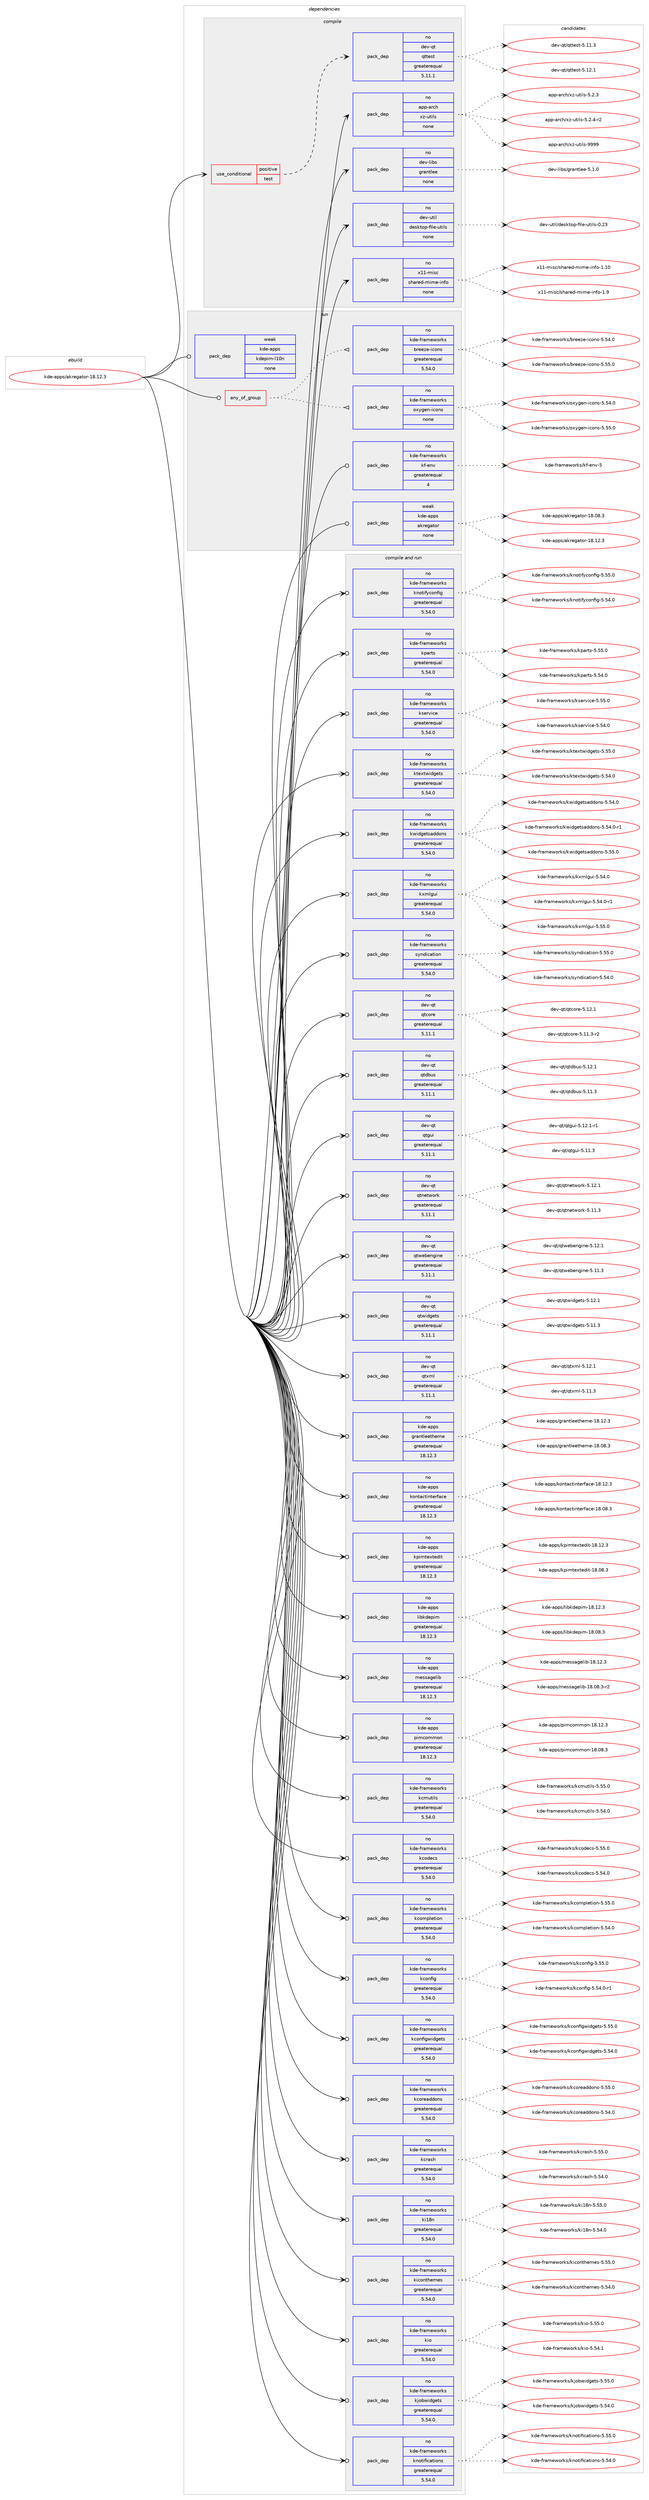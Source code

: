 digraph prolog {

# *************
# Graph options
# *************

newrank=true;
concentrate=true;
compound=true;
graph [rankdir=LR,fontname=Helvetica,fontsize=10,ranksep=1.5];#, ranksep=2.5, nodesep=0.2];
edge  [arrowhead=vee];
node  [fontname=Helvetica,fontsize=10];

# **********
# The ebuild
# **********

subgraph cluster_leftcol {
color=gray;
rank=same;
label=<<i>ebuild</i>>;
id [label="kde-apps/akregator-18.12.3", color=red, width=4, href="../kde-apps/akregator-18.12.3.svg"];
}

# ****************
# The dependencies
# ****************

subgraph cluster_midcol {
color=gray;
label=<<i>dependencies</i>>;
subgraph cluster_compile {
fillcolor="#eeeeee";
style=filled;
label=<<i>compile</i>>;
subgraph cond428515 {
dependency1570869 [label=<<TABLE BORDER="0" CELLBORDER="1" CELLSPACING="0" CELLPADDING="4"><TR><TD ROWSPAN="3" CELLPADDING="10">use_conditional</TD></TR><TR><TD>positive</TD></TR><TR><TD>test</TD></TR></TABLE>>, shape=none, color=red];
subgraph pack1118038 {
dependency1570870 [label=<<TABLE BORDER="0" CELLBORDER="1" CELLSPACING="0" CELLPADDING="4" WIDTH="220"><TR><TD ROWSPAN="6" CELLPADDING="30">pack_dep</TD></TR><TR><TD WIDTH="110">no</TD></TR><TR><TD>dev-qt</TD></TR><TR><TD>qttest</TD></TR><TR><TD>greaterequal</TD></TR><TR><TD>5.11.1</TD></TR></TABLE>>, shape=none, color=blue];
}
dependency1570869:e -> dependency1570870:w [weight=20,style="dashed",arrowhead="vee"];
}
id:e -> dependency1570869:w [weight=20,style="solid",arrowhead="vee"];
subgraph pack1118039 {
dependency1570871 [label=<<TABLE BORDER="0" CELLBORDER="1" CELLSPACING="0" CELLPADDING="4" WIDTH="220"><TR><TD ROWSPAN="6" CELLPADDING="30">pack_dep</TD></TR><TR><TD WIDTH="110">no</TD></TR><TR><TD>app-arch</TD></TR><TR><TD>xz-utils</TD></TR><TR><TD>none</TD></TR><TR><TD></TD></TR></TABLE>>, shape=none, color=blue];
}
id:e -> dependency1570871:w [weight=20,style="solid",arrowhead="vee"];
subgraph pack1118040 {
dependency1570872 [label=<<TABLE BORDER="0" CELLBORDER="1" CELLSPACING="0" CELLPADDING="4" WIDTH="220"><TR><TD ROWSPAN="6" CELLPADDING="30">pack_dep</TD></TR><TR><TD WIDTH="110">no</TD></TR><TR><TD>dev-libs</TD></TR><TR><TD>grantlee</TD></TR><TR><TD>none</TD></TR><TR><TD></TD></TR></TABLE>>, shape=none, color=blue];
}
id:e -> dependency1570872:w [weight=20,style="solid",arrowhead="vee"];
subgraph pack1118041 {
dependency1570873 [label=<<TABLE BORDER="0" CELLBORDER="1" CELLSPACING="0" CELLPADDING="4" WIDTH="220"><TR><TD ROWSPAN="6" CELLPADDING="30">pack_dep</TD></TR><TR><TD WIDTH="110">no</TD></TR><TR><TD>dev-util</TD></TR><TR><TD>desktop-file-utils</TD></TR><TR><TD>none</TD></TR><TR><TD></TD></TR></TABLE>>, shape=none, color=blue];
}
id:e -> dependency1570873:w [weight=20,style="solid",arrowhead="vee"];
subgraph pack1118042 {
dependency1570874 [label=<<TABLE BORDER="0" CELLBORDER="1" CELLSPACING="0" CELLPADDING="4" WIDTH="220"><TR><TD ROWSPAN="6" CELLPADDING="30">pack_dep</TD></TR><TR><TD WIDTH="110">no</TD></TR><TR><TD>x11-misc</TD></TR><TR><TD>shared-mime-info</TD></TR><TR><TD>none</TD></TR><TR><TD></TD></TR></TABLE>>, shape=none, color=blue];
}
id:e -> dependency1570874:w [weight=20,style="solid",arrowhead="vee"];
}
subgraph cluster_compileandrun {
fillcolor="#eeeeee";
style=filled;
label=<<i>compile and run</i>>;
subgraph pack1118043 {
dependency1570875 [label=<<TABLE BORDER="0" CELLBORDER="1" CELLSPACING="0" CELLPADDING="4" WIDTH="220"><TR><TD ROWSPAN="6" CELLPADDING="30">pack_dep</TD></TR><TR><TD WIDTH="110">no</TD></TR><TR><TD>dev-qt</TD></TR><TR><TD>qtcore</TD></TR><TR><TD>greaterequal</TD></TR><TR><TD>5.11.1</TD></TR></TABLE>>, shape=none, color=blue];
}
id:e -> dependency1570875:w [weight=20,style="solid",arrowhead="odotvee"];
subgraph pack1118044 {
dependency1570876 [label=<<TABLE BORDER="0" CELLBORDER="1" CELLSPACING="0" CELLPADDING="4" WIDTH="220"><TR><TD ROWSPAN="6" CELLPADDING="30">pack_dep</TD></TR><TR><TD WIDTH="110">no</TD></TR><TR><TD>dev-qt</TD></TR><TR><TD>qtdbus</TD></TR><TR><TD>greaterequal</TD></TR><TR><TD>5.11.1</TD></TR></TABLE>>, shape=none, color=blue];
}
id:e -> dependency1570876:w [weight=20,style="solid",arrowhead="odotvee"];
subgraph pack1118045 {
dependency1570877 [label=<<TABLE BORDER="0" CELLBORDER="1" CELLSPACING="0" CELLPADDING="4" WIDTH="220"><TR><TD ROWSPAN="6" CELLPADDING="30">pack_dep</TD></TR><TR><TD WIDTH="110">no</TD></TR><TR><TD>dev-qt</TD></TR><TR><TD>qtgui</TD></TR><TR><TD>greaterequal</TD></TR><TR><TD>5.11.1</TD></TR></TABLE>>, shape=none, color=blue];
}
id:e -> dependency1570877:w [weight=20,style="solid",arrowhead="odotvee"];
subgraph pack1118046 {
dependency1570878 [label=<<TABLE BORDER="0" CELLBORDER="1" CELLSPACING="0" CELLPADDING="4" WIDTH="220"><TR><TD ROWSPAN="6" CELLPADDING="30">pack_dep</TD></TR><TR><TD WIDTH="110">no</TD></TR><TR><TD>dev-qt</TD></TR><TR><TD>qtnetwork</TD></TR><TR><TD>greaterequal</TD></TR><TR><TD>5.11.1</TD></TR></TABLE>>, shape=none, color=blue];
}
id:e -> dependency1570878:w [weight=20,style="solid",arrowhead="odotvee"];
subgraph pack1118047 {
dependency1570879 [label=<<TABLE BORDER="0" CELLBORDER="1" CELLSPACING="0" CELLPADDING="4" WIDTH="220"><TR><TD ROWSPAN="6" CELLPADDING="30">pack_dep</TD></TR><TR><TD WIDTH="110">no</TD></TR><TR><TD>dev-qt</TD></TR><TR><TD>qtwebengine</TD></TR><TR><TD>greaterequal</TD></TR><TR><TD>5.11.1</TD></TR></TABLE>>, shape=none, color=blue];
}
id:e -> dependency1570879:w [weight=20,style="solid",arrowhead="odotvee"];
subgraph pack1118048 {
dependency1570880 [label=<<TABLE BORDER="0" CELLBORDER="1" CELLSPACING="0" CELLPADDING="4" WIDTH="220"><TR><TD ROWSPAN="6" CELLPADDING="30">pack_dep</TD></TR><TR><TD WIDTH="110">no</TD></TR><TR><TD>dev-qt</TD></TR><TR><TD>qtwidgets</TD></TR><TR><TD>greaterequal</TD></TR><TR><TD>5.11.1</TD></TR></TABLE>>, shape=none, color=blue];
}
id:e -> dependency1570880:w [weight=20,style="solid",arrowhead="odotvee"];
subgraph pack1118049 {
dependency1570881 [label=<<TABLE BORDER="0" CELLBORDER="1" CELLSPACING="0" CELLPADDING="4" WIDTH="220"><TR><TD ROWSPAN="6" CELLPADDING="30">pack_dep</TD></TR><TR><TD WIDTH="110">no</TD></TR><TR><TD>dev-qt</TD></TR><TR><TD>qtxml</TD></TR><TR><TD>greaterequal</TD></TR><TR><TD>5.11.1</TD></TR></TABLE>>, shape=none, color=blue];
}
id:e -> dependency1570881:w [weight=20,style="solid",arrowhead="odotvee"];
subgraph pack1118050 {
dependency1570882 [label=<<TABLE BORDER="0" CELLBORDER="1" CELLSPACING="0" CELLPADDING="4" WIDTH="220"><TR><TD ROWSPAN="6" CELLPADDING="30">pack_dep</TD></TR><TR><TD WIDTH="110">no</TD></TR><TR><TD>kde-apps</TD></TR><TR><TD>grantleetheme</TD></TR><TR><TD>greaterequal</TD></TR><TR><TD>18.12.3</TD></TR></TABLE>>, shape=none, color=blue];
}
id:e -> dependency1570882:w [weight=20,style="solid",arrowhead="odotvee"];
subgraph pack1118051 {
dependency1570883 [label=<<TABLE BORDER="0" CELLBORDER="1" CELLSPACING="0" CELLPADDING="4" WIDTH="220"><TR><TD ROWSPAN="6" CELLPADDING="30">pack_dep</TD></TR><TR><TD WIDTH="110">no</TD></TR><TR><TD>kde-apps</TD></TR><TR><TD>kontactinterface</TD></TR><TR><TD>greaterequal</TD></TR><TR><TD>18.12.3</TD></TR></TABLE>>, shape=none, color=blue];
}
id:e -> dependency1570883:w [weight=20,style="solid",arrowhead="odotvee"];
subgraph pack1118052 {
dependency1570884 [label=<<TABLE BORDER="0" CELLBORDER="1" CELLSPACING="0" CELLPADDING="4" WIDTH="220"><TR><TD ROWSPAN="6" CELLPADDING="30">pack_dep</TD></TR><TR><TD WIDTH="110">no</TD></TR><TR><TD>kde-apps</TD></TR><TR><TD>kpimtextedit</TD></TR><TR><TD>greaterequal</TD></TR><TR><TD>18.12.3</TD></TR></TABLE>>, shape=none, color=blue];
}
id:e -> dependency1570884:w [weight=20,style="solid",arrowhead="odotvee"];
subgraph pack1118053 {
dependency1570885 [label=<<TABLE BORDER="0" CELLBORDER="1" CELLSPACING="0" CELLPADDING="4" WIDTH="220"><TR><TD ROWSPAN="6" CELLPADDING="30">pack_dep</TD></TR><TR><TD WIDTH="110">no</TD></TR><TR><TD>kde-apps</TD></TR><TR><TD>libkdepim</TD></TR><TR><TD>greaterequal</TD></TR><TR><TD>18.12.3</TD></TR></TABLE>>, shape=none, color=blue];
}
id:e -> dependency1570885:w [weight=20,style="solid",arrowhead="odotvee"];
subgraph pack1118054 {
dependency1570886 [label=<<TABLE BORDER="0" CELLBORDER="1" CELLSPACING="0" CELLPADDING="4" WIDTH="220"><TR><TD ROWSPAN="6" CELLPADDING="30">pack_dep</TD></TR><TR><TD WIDTH="110">no</TD></TR><TR><TD>kde-apps</TD></TR><TR><TD>messagelib</TD></TR><TR><TD>greaterequal</TD></TR><TR><TD>18.12.3</TD></TR></TABLE>>, shape=none, color=blue];
}
id:e -> dependency1570886:w [weight=20,style="solid",arrowhead="odotvee"];
subgraph pack1118055 {
dependency1570887 [label=<<TABLE BORDER="0" CELLBORDER="1" CELLSPACING="0" CELLPADDING="4" WIDTH="220"><TR><TD ROWSPAN="6" CELLPADDING="30">pack_dep</TD></TR><TR><TD WIDTH="110">no</TD></TR><TR><TD>kde-apps</TD></TR><TR><TD>pimcommon</TD></TR><TR><TD>greaterequal</TD></TR><TR><TD>18.12.3</TD></TR></TABLE>>, shape=none, color=blue];
}
id:e -> dependency1570887:w [weight=20,style="solid",arrowhead="odotvee"];
subgraph pack1118056 {
dependency1570888 [label=<<TABLE BORDER="0" CELLBORDER="1" CELLSPACING="0" CELLPADDING="4" WIDTH="220"><TR><TD ROWSPAN="6" CELLPADDING="30">pack_dep</TD></TR><TR><TD WIDTH="110">no</TD></TR><TR><TD>kde-frameworks</TD></TR><TR><TD>kcmutils</TD></TR><TR><TD>greaterequal</TD></TR><TR><TD>5.54.0</TD></TR></TABLE>>, shape=none, color=blue];
}
id:e -> dependency1570888:w [weight=20,style="solid",arrowhead="odotvee"];
subgraph pack1118057 {
dependency1570889 [label=<<TABLE BORDER="0" CELLBORDER="1" CELLSPACING="0" CELLPADDING="4" WIDTH="220"><TR><TD ROWSPAN="6" CELLPADDING="30">pack_dep</TD></TR><TR><TD WIDTH="110">no</TD></TR><TR><TD>kde-frameworks</TD></TR><TR><TD>kcodecs</TD></TR><TR><TD>greaterequal</TD></TR><TR><TD>5.54.0</TD></TR></TABLE>>, shape=none, color=blue];
}
id:e -> dependency1570889:w [weight=20,style="solid",arrowhead="odotvee"];
subgraph pack1118058 {
dependency1570890 [label=<<TABLE BORDER="0" CELLBORDER="1" CELLSPACING="0" CELLPADDING="4" WIDTH="220"><TR><TD ROWSPAN="6" CELLPADDING="30">pack_dep</TD></TR><TR><TD WIDTH="110">no</TD></TR><TR><TD>kde-frameworks</TD></TR><TR><TD>kcompletion</TD></TR><TR><TD>greaterequal</TD></TR><TR><TD>5.54.0</TD></TR></TABLE>>, shape=none, color=blue];
}
id:e -> dependency1570890:w [weight=20,style="solid",arrowhead="odotvee"];
subgraph pack1118059 {
dependency1570891 [label=<<TABLE BORDER="0" CELLBORDER="1" CELLSPACING="0" CELLPADDING="4" WIDTH="220"><TR><TD ROWSPAN="6" CELLPADDING="30">pack_dep</TD></TR><TR><TD WIDTH="110">no</TD></TR><TR><TD>kde-frameworks</TD></TR><TR><TD>kconfig</TD></TR><TR><TD>greaterequal</TD></TR><TR><TD>5.54.0</TD></TR></TABLE>>, shape=none, color=blue];
}
id:e -> dependency1570891:w [weight=20,style="solid",arrowhead="odotvee"];
subgraph pack1118060 {
dependency1570892 [label=<<TABLE BORDER="0" CELLBORDER="1" CELLSPACING="0" CELLPADDING="4" WIDTH="220"><TR><TD ROWSPAN="6" CELLPADDING="30">pack_dep</TD></TR><TR><TD WIDTH="110">no</TD></TR><TR><TD>kde-frameworks</TD></TR><TR><TD>kconfigwidgets</TD></TR><TR><TD>greaterequal</TD></TR><TR><TD>5.54.0</TD></TR></TABLE>>, shape=none, color=blue];
}
id:e -> dependency1570892:w [weight=20,style="solid",arrowhead="odotvee"];
subgraph pack1118061 {
dependency1570893 [label=<<TABLE BORDER="0" CELLBORDER="1" CELLSPACING="0" CELLPADDING="4" WIDTH="220"><TR><TD ROWSPAN="6" CELLPADDING="30">pack_dep</TD></TR><TR><TD WIDTH="110">no</TD></TR><TR><TD>kde-frameworks</TD></TR><TR><TD>kcoreaddons</TD></TR><TR><TD>greaterequal</TD></TR><TR><TD>5.54.0</TD></TR></TABLE>>, shape=none, color=blue];
}
id:e -> dependency1570893:w [weight=20,style="solid",arrowhead="odotvee"];
subgraph pack1118062 {
dependency1570894 [label=<<TABLE BORDER="0" CELLBORDER="1" CELLSPACING="0" CELLPADDING="4" WIDTH="220"><TR><TD ROWSPAN="6" CELLPADDING="30">pack_dep</TD></TR><TR><TD WIDTH="110">no</TD></TR><TR><TD>kde-frameworks</TD></TR><TR><TD>kcrash</TD></TR><TR><TD>greaterequal</TD></TR><TR><TD>5.54.0</TD></TR></TABLE>>, shape=none, color=blue];
}
id:e -> dependency1570894:w [weight=20,style="solid",arrowhead="odotvee"];
subgraph pack1118063 {
dependency1570895 [label=<<TABLE BORDER="0" CELLBORDER="1" CELLSPACING="0" CELLPADDING="4" WIDTH="220"><TR><TD ROWSPAN="6" CELLPADDING="30">pack_dep</TD></TR><TR><TD WIDTH="110">no</TD></TR><TR><TD>kde-frameworks</TD></TR><TR><TD>ki18n</TD></TR><TR><TD>greaterequal</TD></TR><TR><TD>5.54.0</TD></TR></TABLE>>, shape=none, color=blue];
}
id:e -> dependency1570895:w [weight=20,style="solid",arrowhead="odotvee"];
subgraph pack1118064 {
dependency1570896 [label=<<TABLE BORDER="0" CELLBORDER="1" CELLSPACING="0" CELLPADDING="4" WIDTH="220"><TR><TD ROWSPAN="6" CELLPADDING="30">pack_dep</TD></TR><TR><TD WIDTH="110">no</TD></TR><TR><TD>kde-frameworks</TD></TR><TR><TD>kiconthemes</TD></TR><TR><TD>greaterequal</TD></TR><TR><TD>5.54.0</TD></TR></TABLE>>, shape=none, color=blue];
}
id:e -> dependency1570896:w [weight=20,style="solid",arrowhead="odotvee"];
subgraph pack1118065 {
dependency1570897 [label=<<TABLE BORDER="0" CELLBORDER="1" CELLSPACING="0" CELLPADDING="4" WIDTH="220"><TR><TD ROWSPAN="6" CELLPADDING="30">pack_dep</TD></TR><TR><TD WIDTH="110">no</TD></TR><TR><TD>kde-frameworks</TD></TR><TR><TD>kio</TD></TR><TR><TD>greaterequal</TD></TR><TR><TD>5.54.0</TD></TR></TABLE>>, shape=none, color=blue];
}
id:e -> dependency1570897:w [weight=20,style="solid",arrowhead="odotvee"];
subgraph pack1118066 {
dependency1570898 [label=<<TABLE BORDER="0" CELLBORDER="1" CELLSPACING="0" CELLPADDING="4" WIDTH="220"><TR><TD ROWSPAN="6" CELLPADDING="30">pack_dep</TD></TR><TR><TD WIDTH="110">no</TD></TR><TR><TD>kde-frameworks</TD></TR><TR><TD>kjobwidgets</TD></TR><TR><TD>greaterequal</TD></TR><TR><TD>5.54.0</TD></TR></TABLE>>, shape=none, color=blue];
}
id:e -> dependency1570898:w [weight=20,style="solid",arrowhead="odotvee"];
subgraph pack1118067 {
dependency1570899 [label=<<TABLE BORDER="0" CELLBORDER="1" CELLSPACING="0" CELLPADDING="4" WIDTH="220"><TR><TD ROWSPAN="6" CELLPADDING="30">pack_dep</TD></TR><TR><TD WIDTH="110">no</TD></TR><TR><TD>kde-frameworks</TD></TR><TR><TD>knotifications</TD></TR><TR><TD>greaterequal</TD></TR><TR><TD>5.54.0</TD></TR></TABLE>>, shape=none, color=blue];
}
id:e -> dependency1570899:w [weight=20,style="solid",arrowhead="odotvee"];
subgraph pack1118068 {
dependency1570900 [label=<<TABLE BORDER="0" CELLBORDER="1" CELLSPACING="0" CELLPADDING="4" WIDTH="220"><TR><TD ROWSPAN="6" CELLPADDING="30">pack_dep</TD></TR><TR><TD WIDTH="110">no</TD></TR><TR><TD>kde-frameworks</TD></TR><TR><TD>knotifyconfig</TD></TR><TR><TD>greaterequal</TD></TR><TR><TD>5.54.0</TD></TR></TABLE>>, shape=none, color=blue];
}
id:e -> dependency1570900:w [weight=20,style="solid",arrowhead="odotvee"];
subgraph pack1118069 {
dependency1570901 [label=<<TABLE BORDER="0" CELLBORDER="1" CELLSPACING="0" CELLPADDING="4" WIDTH="220"><TR><TD ROWSPAN="6" CELLPADDING="30">pack_dep</TD></TR><TR><TD WIDTH="110">no</TD></TR><TR><TD>kde-frameworks</TD></TR><TR><TD>kparts</TD></TR><TR><TD>greaterequal</TD></TR><TR><TD>5.54.0</TD></TR></TABLE>>, shape=none, color=blue];
}
id:e -> dependency1570901:w [weight=20,style="solid",arrowhead="odotvee"];
subgraph pack1118070 {
dependency1570902 [label=<<TABLE BORDER="0" CELLBORDER="1" CELLSPACING="0" CELLPADDING="4" WIDTH="220"><TR><TD ROWSPAN="6" CELLPADDING="30">pack_dep</TD></TR><TR><TD WIDTH="110">no</TD></TR><TR><TD>kde-frameworks</TD></TR><TR><TD>kservice</TD></TR><TR><TD>greaterequal</TD></TR><TR><TD>5.54.0</TD></TR></TABLE>>, shape=none, color=blue];
}
id:e -> dependency1570902:w [weight=20,style="solid",arrowhead="odotvee"];
subgraph pack1118071 {
dependency1570903 [label=<<TABLE BORDER="0" CELLBORDER="1" CELLSPACING="0" CELLPADDING="4" WIDTH="220"><TR><TD ROWSPAN="6" CELLPADDING="30">pack_dep</TD></TR><TR><TD WIDTH="110">no</TD></TR><TR><TD>kde-frameworks</TD></TR><TR><TD>ktextwidgets</TD></TR><TR><TD>greaterequal</TD></TR><TR><TD>5.54.0</TD></TR></TABLE>>, shape=none, color=blue];
}
id:e -> dependency1570903:w [weight=20,style="solid",arrowhead="odotvee"];
subgraph pack1118072 {
dependency1570904 [label=<<TABLE BORDER="0" CELLBORDER="1" CELLSPACING="0" CELLPADDING="4" WIDTH="220"><TR><TD ROWSPAN="6" CELLPADDING="30">pack_dep</TD></TR><TR><TD WIDTH="110">no</TD></TR><TR><TD>kde-frameworks</TD></TR><TR><TD>kwidgetsaddons</TD></TR><TR><TD>greaterequal</TD></TR><TR><TD>5.54.0</TD></TR></TABLE>>, shape=none, color=blue];
}
id:e -> dependency1570904:w [weight=20,style="solid",arrowhead="odotvee"];
subgraph pack1118073 {
dependency1570905 [label=<<TABLE BORDER="0" CELLBORDER="1" CELLSPACING="0" CELLPADDING="4" WIDTH="220"><TR><TD ROWSPAN="6" CELLPADDING="30">pack_dep</TD></TR><TR><TD WIDTH="110">no</TD></TR><TR><TD>kde-frameworks</TD></TR><TR><TD>kxmlgui</TD></TR><TR><TD>greaterequal</TD></TR><TR><TD>5.54.0</TD></TR></TABLE>>, shape=none, color=blue];
}
id:e -> dependency1570905:w [weight=20,style="solid",arrowhead="odotvee"];
subgraph pack1118074 {
dependency1570906 [label=<<TABLE BORDER="0" CELLBORDER="1" CELLSPACING="0" CELLPADDING="4" WIDTH="220"><TR><TD ROWSPAN="6" CELLPADDING="30">pack_dep</TD></TR><TR><TD WIDTH="110">no</TD></TR><TR><TD>kde-frameworks</TD></TR><TR><TD>syndication</TD></TR><TR><TD>greaterequal</TD></TR><TR><TD>5.54.0</TD></TR></TABLE>>, shape=none, color=blue];
}
id:e -> dependency1570906:w [weight=20,style="solid",arrowhead="odotvee"];
}
subgraph cluster_run {
fillcolor="#eeeeee";
style=filled;
label=<<i>run</i>>;
subgraph any23677 {
dependency1570907 [label=<<TABLE BORDER="0" CELLBORDER="1" CELLSPACING="0" CELLPADDING="4"><TR><TD CELLPADDING="10">any_of_group</TD></TR></TABLE>>, shape=none, color=red];subgraph pack1118075 {
dependency1570908 [label=<<TABLE BORDER="0" CELLBORDER="1" CELLSPACING="0" CELLPADDING="4" WIDTH="220"><TR><TD ROWSPAN="6" CELLPADDING="30">pack_dep</TD></TR><TR><TD WIDTH="110">no</TD></TR><TR><TD>kde-frameworks</TD></TR><TR><TD>breeze-icons</TD></TR><TR><TD>greaterequal</TD></TR><TR><TD>5.54.0</TD></TR></TABLE>>, shape=none, color=blue];
}
dependency1570907:e -> dependency1570908:w [weight=20,style="dotted",arrowhead="oinv"];
subgraph pack1118076 {
dependency1570909 [label=<<TABLE BORDER="0" CELLBORDER="1" CELLSPACING="0" CELLPADDING="4" WIDTH="220"><TR><TD ROWSPAN="6" CELLPADDING="30">pack_dep</TD></TR><TR><TD WIDTH="110">no</TD></TR><TR><TD>kde-frameworks</TD></TR><TR><TD>oxygen-icons</TD></TR><TR><TD>none</TD></TR><TR><TD></TD></TR></TABLE>>, shape=none, color=blue];
}
dependency1570907:e -> dependency1570909:w [weight=20,style="dotted",arrowhead="oinv"];
}
id:e -> dependency1570907:w [weight=20,style="solid",arrowhead="odot"];
subgraph pack1118077 {
dependency1570910 [label=<<TABLE BORDER="0" CELLBORDER="1" CELLSPACING="0" CELLPADDING="4" WIDTH="220"><TR><TD ROWSPAN="6" CELLPADDING="30">pack_dep</TD></TR><TR><TD WIDTH="110">no</TD></TR><TR><TD>kde-frameworks</TD></TR><TR><TD>kf-env</TD></TR><TR><TD>greaterequal</TD></TR><TR><TD>4</TD></TR></TABLE>>, shape=none, color=blue];
}
id:e -> dependency1570910:w [weight=20,style="solid",arrowhead="odot"];
subgraph pack1118078 {
dependency1570911 [label=<<TABLE BORDER="0" CELLBORDER="1" CELLSPACING="0" CELLPADDING="4" WIDTH="220"><TR><TD ROWSPAN="6" CELLPADDING="30">pack_dep</TD></TR><TR><TD WIDTH="110">weak</TD></TR><TR><TD>kde-apps</TD></TR><TR><TD>akregator</TD></TR><TR><TD>none</TD></TR><TR><TD></TD></TR></TABLE>>, shape=none, color=blue];
}
id:e -> dependency1570911:w [weight=20,style="solid",arrowhead="odot"];
subgraph pack1118079 {
dependency1570912 [label=<<TABLE BORDER="0" CELLBORDER="1" CELLSPACING="0" CELLPADDING="4" WIDTH="220"><TR><TD ROWSPAN="6" CELLPADDING="30">pack_dep</TD></TR><TR><TD WIDTH="110">weak</TD></TR><TR><TD>kde-apps</TD></TR><TR><TD>kdepim-l10n</TD></TR><TR><TD>none</TD></TR><TR><TD></TD></TR></TABLE>>, shape=none, color=blue];
}
id:e -> dependency1570912:w [weight=20,style="solid",arrowhead="odot"];
}
}

# **************
# The candidates
# **************

subgraph cluster_choices {
rank=same;
color=gray;
label=<<i>candidates</i>>;

subgraph choice1118038 {
color=black;
nodesep=1;
choice100101118451131164711311611610111511645534649494651 [label="dev-qt/qttest-5.11.3", color=red, width=4,href="../dev-qt/qttest-5.11.3.svg"];
choice100101118451131164711311611610111511645534649504649 [label="dev-qt/qttest-5.12.1", color=red, width=4,href="../dev-qt/qttest-5.12.1.svg"];
dependency1570870:e -> choice100101118451131164711311611610111511645534649494651:w [style=dotted,weight="100"];
dependency1570870:e -> choice100101118451131164711311611610111511645534649504649:w [style=dotted,weight="100"];
}
subgraph choice1118039 {
color=black;
nodesep=1;
choice971121124597114991044712012245117116105108115455346504651 [label="app-arch/xz-utils-5.2.3", color=red, width=4,href="../app-arch/xz-utils-5.2.3.svg"];
choice9711211245971149910447120122451171161051081154553465046524511450 [label="app-arch/xz-utils-5.2.4-r2", color=red, width=4,href="../app-arch/xz-utils-5.2.4-r2.svg"];
choice9711211245971149910447120122451171161051081154557575757 [label="app-arch/xz-utils-9999", color=red, width=4,href="../app-arch/xz-utils-9999.svg"];
dependency1570871:e -> choice971121124597114991044712012245117116105108115455346504651:w [style=dotted,weight="100"];
dependency1570871:e -> choice9711211245971149910447120122451171161051081154553465046524511450:w [style=dotted,weight="100"];
dependency1570871:e -> choice9711211245971149910447120122451171161051081154557575757:w [style=dotted,weight="100"];
}
subgraph choice1118040 {
color=black;
nodesep=1;
choice10010111845108105981154710311497110116108101101455346494648 [label="dev-libs/grantlee-5.1.0", color=red, width=4,href="../dev-libs/grantlee-5.1.0.svg"];
dependency1570872:e -> choice10010111845108105981154710311497110116108101101455346494648:w [style=dotted,weight="100"];
}
subgraph choice1118041 {
color=black;
nodesep=1;
choice100101118451171161051084710010111510711611111245102105108101451171161051081154548465051 [label="dev-util/desktop-file-utils-0.23", color=red, width=4,href="../dev-util/desktop-file-utils-0.23.svg"];
dependency1570873:e -> choice100101118451171161051084710010111510711611111245102105108101451171161051081154548465051:w [style=dotted,weight="100"];
}
subgraph choice1118042 {
color=black;
nodesep=1;
choice12049494510910511599471151049711410110045109105109101451051101021114549464948 [label="x11-misc/shared-mime-info-1.10", color=red, width=4,href="../x11-misc/shared-mime-info-1.10.svg"];
choice120494945109105115994711510497114101100451091051091014510511010211145494657 [label="x11-misc/shared-mime-info-1.9", color=red, width=4,href="../x11-misc/shared-mime-info-1.9.svg"];
dependency1570874:e -> choice12049494510910511599471151049711410110045109105109101451051101021114549464948:w [style=dotted,weight="100"];
dependency1570874:e -> choice120494945109105115994711510497114101100451091051091014510511010211145494657:w [style=dotted,weight="100"];
}
subgraph choice1118043 {
color=black;
nodesep=1;
choice100101118451131164711311699111114101455346494946514511450 [label="dev-qt/qtcore-5.11.3-r2", color=red, width=4,href="../dev-qt/qtcore-5.11.3-r2.svg"];
choice10010111845113116471131169911111410145534649504649 [label="dev-qt/qtcore-5.12.1", color=red, width=4,href="../dev-qt/qtcore-5.12.1.svg"];
dependency1570875:e -> choice100101118451131164711311699111114101455346494946514511450:w [style=dotted,weight="100"];
dependency1570875:e -> choice10010111845113116471131169911111410145534649504649:w [style=dotted,weight="100"];
}
subgraph choice1118044 {
color=black;
nodesep=1;
choice10010111845113116471131161009811711545534649494651 [label="dev-qt/qtdbus-5.11.3", color=red, width=4,href="../dev-qt/qtdbus-5.11.3.svg"];
choice10010111845113116471131161009811711545534649504649 [label="dev-qt/qtdbus-5.12.1", color=red, width=4,href="../dev-qt/qtdbus-5.12.1.svg"];
dependency1570876:e -> choice10010111845113116471131161009811711545534649494651:w [style=dotted,weight="100"];
dependency1570876:e -> choice10010111845113116471131161009811711545534649504649:w [style=dotted,weight="100"];
}
subgraph choice1118045 {
color=black;
nodesep=1;
choice100101118451131164711311610311710545534649494651 [label="dev-qt/qtgui-5.11.3", color=red, width=4,href="../dev-qt/qtgui-5.11.3.svg"];
choice1001011184511311647113116103117105455346495046494511449 [label="dev-qt/qtgui-5.12.1-r1", color=red, width=4,href="../dev-qt/qtgui-5.12.1-r1.svg"];
dependency1570877:e -> choice100101118451131164711311610311710545534649494651:w [style=dotted,weight="100"];
dependency1570877:e -> choice1001011184511311647113116103117105455346495046494511449:w [style=dotted,weight="100"];
}
subgraph choice1118046 {
color=black;
nodesep=1;
choice100101118451131164711311611010111611911111410745534649494651 [label="dev-qt/qtnetwork-5.11.3", color=red, width=4,href="../dev-qt/qtnetwork-5.11.3.svg"];
choice100101118451131164711311611010111611911111410745534649504649 [label="dev-qt/qtnetwork-5.12.1", color=red, width=4,href="../dev-qt/qtnetwork-5.12.1.svg"];
dependency1570878:e -> choice100101118451131164711311611010111611911111410745534649494651:w [style=dotted,weight="100"];
dependency1570878:e -> choice100101118451131164711311611010111611911111410745534649504649:w [style=dotted,weight="100"];
}
subgraph choice1118047 {
color=black;
nodesep=1;
choice10010111845113116471131161191019810111010310511010145534649494651 [label="dev-qt/qtwebengine-5.11.3", color=red, width=4,href="../dev-qt/qtwebengine-5.11.3.svg"];
choice10010111845113116471131161191019810111010310511010145534649504649 [label="dev-qt/qtwebengine-5.12.1", color=red, width=4,href="../dev-qt/qtwebengine-5.12.1.svg"];
dependency1570879:e -> choice10010111845113116471131161191019810111010310511010145534649494651:w [style=dotted,weight="100"];
dependency1570879:e -> choice10010111845113116471131161191019810111010310511010145534649504649:w [style=dotted,weight="100"];
}
subgraph choice1118048 {
color=black;
nodesep=1;
choice100101118451131164711311611910510010310111611545534649494651 [label="dev-qt/qtwidgets-5.11.3", color=red, width=4,href="../dev-qt/qtwidgets-5.11.3.svg"];
choice100101118451131164711311611910510010310111611545534649504649 [label="dev-qt/qtwidgets-5.12.1", color=red, width=4,href="../dev-qt/qtwidgets-5.12.1.svg"];
dependency1570880:e -> choice100101118451131164711311611910510010310111611545534649494651:w [style=dotted,weight="100"];
dependency1570880:e -> choice100101118451131164711311611910510010310111611545534649504649:w [style=dotted,weight="100"];
}
subgraph choice1118049 {
color=black;
nodesep=1;
choice100101118451131164711311612010910845534649494651 [label="dev-qt/qtxml-5.11.3", color=red, width=4,href="../dev-qt/qtxml-5.11.3.svg"];
choice100101118451131164711311612010910845534649504649 [label="dev-qt/qtxml-5.12.1", color=red, width=4,href="../dev-qt/qtxml-5.12.1.svg"];
dependency1570881:e -> choice100101118451131164711311612010910845534649494651:w [style=dotted,weight="100"];
dependency1570881:e -> choice100101118451131164711311612010910845534649504649:w [style=dotted,weight="100"];
}
subgraph choice1118050 {
color=black;
nodesep=1;
choice107100101459711211211547103114971101161081011011161041011091014549564648564651 [label="kde-apps/grantleetheme-18.08.3", color=red, width=4,href="../kde-apps/grantleetheme-18.08.3.svg"];
choice107100101459711211211547103114971101161081011011161041011091014549564649504651 [label="kde-apps/grantleetheme-18.12.3", color=red, width=4,href="../kde-apps/grantleetheme-18.12.3.svg"];
dependency1570882:e -> choice107100101459711211211547103114971101161081011011161041011091014549564648564651:w [style=dotted,weight="100"];
dependency1570882:e -> choice107100101459711211211547103114971101161081011011161041011091014549564649504651:w [style=dotted,weight="100"];
}
subgraph choice1118051 {
color=black;
nodesep=1;
choice107100101459711211211547107111110116979911610511011610111410297991014549564648564651 [label="kde-apps/kontactinterface-18.08.3", color=red, width=4,href="../kde-apps/kontactinterface-18.08.3.svg"];
choice107100101459711211211547107111110116979911610511011610111410297991014549564649504651 [label="kde-apps/kontactinterface-18.12.3", color=red, width=4,href="../kde-apps/kontactinterface-18.12.3.svg"];
dependency1570883:e -> choice107100101459711211211547107111110116979911610511011610111410297991014549564648564651:w [style=dotted,weight="100"];
dependency1570883:e -> choice107100101459711211211547107111110116979911610511011610111410297991014549564649504651:w [style=dotted,weight="100"];
}
subgraph choice1118052 {
color=black;
nodesep=1;
choice1071001014597112112115471071121051091161011201161011001051164549564648564651 [label="kde-apps/kpimtextedit-18.08.3", color=red, width=4,href="../kde-apps/kpimtextedit-18.08.3.svg"];
choice1071001014597112112115471071121051091161011201161011001051164549564649504651 [label="kde-apps/kpimtextedit-18.12.3", color=red, width=4,href="../kde-apps/kpimtextedit-18.12.3.svg"];
dependency1570884:e -> choice1071001014597112112115471071121051091161011201161011001051164549564648564651:w [style=dotted,weight="100"];
dependency1570884:e -> choice1071001014597112112115471071121051091161011201161011001051164549564649504651:w [style=dotted,weight="100"];
}
subgraph choice1118053 {
color=black;
nodesep=1;
choice107100101459711211211547108105981071001011121051094549564648564651 [label="kde-apps/libkdepim-18.08.3", color=red, width=4,href="../kde-apps/libkdepim-18.08.3.svg"];
choice107100101459711211211547108105981071001011121051094549564649504651 [label="kde-apps/libkdepim-18.12.3", color=red, width=4,href="../kde-apps/libkdepim-18.12.3.svg"];
dependency1570885:e -> choice107100101459711211211547108105981071001011121051094549564648564651:w [style=dotted,weight="100"];
dependency1570885:e -> choice107100101459711211211547108105981071001011121051094549564649504651:w [style=dotted,weight="100"];
}
subgraph choice1118054 {
color=black;
nodesep=1;
choice107100101459711211211547109101115115971031011081059845495646485646514511450 [label="kde-apps/messagelib-18.08.3-r2", color=red, width=4,href="../kde-apps/messagelib-18.08.3-r2.svg"];
choice10710010145971121121154710910111511597103101108105984549564649504651 [label="kde-apps/messagelib-18.12.3", color=red, width=4,href="../kde-apps/messagelib-18.12.3.svg"];
dependency1570886:e -> choice107100101459711211211547109101115115971031011081059845495646485646514511450:w [style=dotted,weight="100"];
dependency1570886:e -> choice10710010145971121121154710910111511597103101108105984549564649504651:w [style=dotted,weight="100"];
}
subgraph choice1118055 {
color=black;
nodesep=1;
choice107100101459711211211547112105109991111091091111104549564648564651 [label="kde-apps/pimcommon-18.08.3", color=red, width=4,href="../kde-apps/pimcommon-18.08.3.svg"];
choice107100101459711211211547112105109991111091091111104549564649504651 [label="kde-apps/pimcommon-18.12.3", color=red, width=4,href="../kde-apps/pimcommon-18.12.3.svg"];
dependency1570887:e -> choice107100101459711211211547112105109991111091091111104549564648564651:w [style=dotted,weight="100"];
dependency1570887:e -> choice107100101459711211211547112105109991111091091111104549564649504651:w [style=dotted,weight="100"];
}
subgraph choice1118056 {
color=black;
nodesep=1;
choice1071001014510211497109101119111114107115471079910911711610510811545534653524648 [label="kde-frameworks/kcmutils-5.54.0", color=red, width=4,href="../kde-frameworks/kcmutils-5.54.0.svg"];
choice1071001014510211497109101119111114107115471079910911711610510811545534653534648 [label="kde-frameworks/kcmutils-5.55.0", color=red, width=4,href="../kde-frameworks/kcmutils-5.55.0.svg"];
dependency1570888:e -> choice1071001014510211497109101119111114107115471079910911711610510811545534653524648:w [style=dotted,weight="100"];
dependency1570888:e -> choice1071001014510211497109101119111114107115471079910911711610510811545534653534648:w [style=dotted,weight="100"];
}
subgraph choice1118057 {
color=black;
nodesep=1;
choice107100101451021149710910111911111410711547107991111001019911545534653524648 [label="kde-frameworks/kcodecs-5.54.0", color=red, width=4,href="../kde-frameworks/kcodecs-5.54.0.svg"];
choice107100101451021149710910111911111410711547107991111001019911545534653534648 [label="kde-frameworks/kcodecs-5.55.0", color=red, width=4,href="../kde-frameworks/kcodecs-5.55.0.svg"];
dependency1570889:e -> choice107100101451021149710910111911111410711547107991111001019911545534653524648:w [style=dotted,weight="100"];
dependency1570889:e -> choice107100101451021149710910111911111410711547107991111001019911545534653534648:w [style=dotted,weight="100"];
}
subgraph choice1118058 {
color=black;
nodesep=1;
choice1071001014510211497109101119111114107115471079911110911210810111610511111045534653524648 [label="kde-frameworks/kcompletion-5.54.0", color=red, width=4,href="../kde-frameworks/kcompletion-5.54.0.svg"];
choice1071001014510211497109101119111114107115471079911110911210810111610511111045534653534648 [label="kde-frameworks/kcompletion-5.55.0", color=red, width=4,href="../kde-frameworks/kcompletion-5.55.0.svg"];
dependency1570890:e -> choice1071001014510211497109101119111114107115471079911110911210810111610511111045534653524648:w [style=dotted,weight="100"];
dependency1570890:e -> choice1071001014510211497109101119111114107115471079911110911210810111610511111045534653534648:w [style=dotted,weight="100"];
}
subgraph choice1118059 {
color=black;
nodesep=1;
choice10710010145102114971091011191111141071154710799111110102105103455346535246484511449 [label="kde-frameworks/kconfig-5.54.0-r1", color=red, width=4,href="../kde-frameworks/kconfig-5.54.0-r1.svg"];
choice1071001014510211497109101119111114107115471079911111010210510345534653534648 [label="kde-frameworks/kconfig-5.55.0", color=red, width=4,href="../kde-frameworks/kconfig-5.55.0.svg"];
dependency1570891:e -> choice10710010145102114971091011191111141071154710799111110102105103455346535246484511449:w [style=dotted,weight="100"];
dependency1570891:e -> choice1071001014510211497109101119111114107115471079911111010210510345534653534648:w [style=dotted,weight="100"];
}
subgraph choice1118060 {
color=black;
nodesep=1;
choice1071001014510211497109101119111114107115471079911111010210510311910510010310111611545534653524648 [label="kde-frameworks/kconfigwidgets-5.54.0", color=red, width=4,href="../kde-frameworks/kconfigwidgets-5.54.0.svg"];
choice1071001014510211497109101119111114107115471079911111010210510311910510010310111611545534653534648 [label="kde-frameworks/kconfigwidgets-5.55.0", color=red, width=4,href="../kde-frameworks/kconfigwidgets-5.55.0.svg"];
dependency1570892:e -> choice1071001014510211497109101119111114107115471079911111010210510311910510010310111611545534653524648:w [style=dotted,weight="100"];
dependency1570892:e -> choice1071001014510211497109101119111114107115471079911111010210510311910510010310111611545534653534648:w [style=dotted,weight="100"];
}
subgraph choice1118061 {
color=black;
nodesep=1;
choice107100101451021149710910111911111410711547107991111141019710010011111011545534653524648 [label="kde-frameworks/kcoreaddons-5.54.0", color=red, width=4,href="../kde-frameworks/kcoreaddons-5.54.0.svg"];
choice107100101451021149710910111911111410711547107991111141019710010011111011545534653534648 [label="kde-frameworks/kcoreaddons-5.55.0", color=red, width=4,href="../kde-frameworks/kcoreaddons-5.55.0.svg"];
dependency1570893:e -> choice107100101451021149710910111911111410711547107991111141019710010011111011545534653524648:w [style=dotted,weight="100"];
dependency1570893:e -> choice107100101451021149710910111911111410711547107991111141019710010011111011545534653534648:w [style=dotted,weight="100"];
}
subgraph choice1118062 {
color=black;
nodesep=1;
choice107100101451021149710910111911111410711547107991149711510445534653524648 [label="kde-frameworks/kcrash-5.54.0", color=red, width=4,href="../kde-frameworks/kcrash-5.54.0.svg"];
choice107100101451021149710910111911111410711547107991149711510445534653534648 [label="kde-frameworks/kcrash-5.55.0", color=red, width=4,href="../kde-frameworks/kcrash-5.55.0.svg"];
dependency1570894:e -> choice107100101451021149710910111911111410711547107991149711510445534653524648:w [style=dotted,weight="100"];
dependency1570894:e -> choice107100101451021149710910111911111410711547107991149711510445534653534648:w [style=dotted,weight="100"];
}
subgraph choice1118063 {
color=black;
nodesep=1;
choice107100101451021149710910111911111410711547107105495611045534653524648 [label="kde-frameworks/ki18n-5.54.0", color=red, width=4,href="../kde-frameworks/ki18n-5.54.0.svg"];
choice107100101451021149710910111911111410711547107105495611045534653534648 [label="kde-frameworks/ki18n-5.55.0", color=red, width=4,href="../kde-frameworks/ki18n-5.55.0.svg"];
dependency1570895:e -> choice107100101451021149710910111911111410711547107105495611045534653524648:w [style=dotted,weight="100"];
dependency1570895:e -> choice107100101451021149710910111911111410711547107105495611045534653534648:w [style=dotted,weight="100"];
}
subgraph choice1118064 {
color=black;
nodesep=1;
choice1071001014510211497109101119111114107115471071059911111011610410110910111545534653524648 [label="kde-frameworks/kiconthemes-5.54.0", color=red, width=4,href="../kde-frameworks/kiconthemes-5.54.0.svg"];
choice1071001014510211497109101119111114107115471071059911111011610410110910111545534653534648 [label="kde-frameworks/kiconthemes-5.55.0", color=red, width=4,href="../kde-frameworks/kiconthemes-5.55.0.svg"];
dependency1570896:e -> choice1071001014510211497109101119111114107115471071059911111011610410110910111545534653524648:w [style=dotted,weight="100"];
dependency1570896:e -> choice1071001014510211497109101119111114107115471071059911111011610410110910111545534653534648:w [style=dotted,weight="100"];
}
subgraph choice1118065 {
color=black;
nodesep=1;
choice10710010145102114971091011191111141071154710710511145534653524649 [label="kde-frameworks/kio-5.54.1", color=red, width=4,href="../kde-frameworks/kio-5.54.1.svg"];
choice10710010145102114971091011191111141071154710710511145534653534648 [label="kde-frameworks/kio-5.55.0", color=red, width=4,href="../kde-frameworks/kio-5.55.0.svg"];
dependency1570897:e -> choice10710010145102114971091011191111141071154710710511145534653524649:w [style=dotted,weight="100"];
dependency1570897:e -> choice10710010145102114971091011191111141071154710710511145534653534648:w [style=dotted,weight="100"];
}
subgraph choice1118066 {
color=black;
nodesep=1;
choice1071001014510211497109101119111114107115471071061119811910510010310111611545534653524648 [label="kde-frameworks/kjobwidgets-5.54.0", color=red, width=4,href="../kde-frameworks/kjobwidgets-5.54.0.svg"];
choice1071001014510211497109101119111114107115471071061119811910510010310111611545534653534648 [label="kde-frameworks/kjobwidgets-5.55.0", color=red, width=4,href="../kde-frameworks/kjobwidgets-5.55.0.svg"];
dependency1570898:e -> choice1071001014510211497109101119111114107115471071061119811910510010310111611545534653524648:w [style=dotted,weight="100"];
dependency1570898:e -> choice1071001014510211497109101119111114107115471071061119811910510010310111611545534653534648:w [style=dotted,weight="100"];
}
subgraph choice1118067 {
color=black;
nodesep=1;
choice107100101451021149710910111911111410711547107110111116105102105999711610511111011545534653524648 [label="kde-frameworks/knotifications-5.54.0", color=red, width=4,href="../kde-frameworks/knotifications-5.54.0.svg"];
choice107100101451021149710910111911111410711547107110111116105102105999711610511111011545534653534648 [label="kde-frameworks/knotifications-5.55.0", color=red, width=4,href="../kde-frameworks/knotifications-5.55.0.svg"];
dependency1570899:e -> choice107100101451021149710910111911111410711547107110111116105102105999711610511111011545534653524648:w [style=dotted,weight="100"];
dependency1570899:e -> choice107100101451021149710910111911111410711547107110111116105102105999711610511111011545534653534648:w [style=dotted,weight="100"];
}
subgraph choice1118068 {
color=black;
nodesep=1;
choice1071001014510211497109101119111114107115471071101111161051021219911111010210510345534653524648 [label="kde-frameworks/knotifyconfig-5.54.0", color=red, width=4,href="../kde-frameworks/knotifyconfig-5.54.0.svg"];
choice1071001014510211497109101119111114107115471071101111161051021219911111010210510345534653534648 [label="kde-frameworks/knotifyconfig-5.55.0", color=red, width=4,href="../kde-frameworks/knotifyconfig-5.55.0.svg"];
dependency1570900:e -> choice1071001014510211497109101119111114107115471071101111161051021219911111010210510345534653524648:w [style=dotted,weight="100"];
dependency1570900:e -> choice1071001014510211497109101119111114107115471071101111161051021219911111010210510345534653534648:w [style=dotted,weight="100"];
}
subgraph choice1118069 {
color=black;
nodesep=1;
choice1071001014510211497109101119111114107115471071129711411611545534653524648 [label="kde-frameworks/kparts-5.54.0", color=red, width=4,href="../kde-frameworks/kparts-5.54.0.svg"];
choice1071001014510211497109101119111114107115471071129711411611545534653534648 [label="kde-frameworks/kparts-5.55.0", color=red, width=4,href="../kde-frameworks/kparts-5.55.0.svg"];
dependency1570901:e -> choice1071001014510211497109101119111114107115471071129711411611545534653524648:w [style=dotted,weight="100"];
dependency1570901:e -> choice1071001014510211497109101119111114107115471071129711411611545534653534648:w [style=dotted,weight="100"];
}
subgraph choice1118070 {
color=black;
nodesep=1;
choice1071001014510211497109101119111114107115471071151011141181059910145534653524648 [label="kde-frameworks/kservice-5.54.0", color=red, width=4,href="../kde-frameworks/kservice-5.54.0.svg"];
choice1071001014510211497109101119111114107115471071151011141181059910145534653534648 [label="kde-frameworks/kservice-5.55.0", color=red, width=4,href="../kde-frameworks/kservice-5.55.0.svg"];
dependency1570902:e -> choice1071001014510211497109101119111114107115471071151011141181059910145534653524648:w [style=dotted,weight="100"];
dependency1570902:e -> choice1071001014510211497109101119111114107115471071151011141181059910145534653534648:w [style=dotted,weight="100"];
}
subgraph choice1118071 {
color=black;
nodesep=1;
choice10710010145102114971091011191111141071154710711610112011611910510010310111611545534653524648 [label="kde-frameworks/ktextwidgets-5.54.0", color=red, width=4,href="../kde-frameworks/ktextwidgets-5.54.0.svg"];
choice10710010145102114971091011191111141071154710711610112011611910510010310111611545534653534648 [label="kde-frameworks/ktextwidgets-5.55.0", color=red, width=4,href="../kde-frameworks/ktextwidgets-5.55.0.svg"];
dependency1570903:e -> choice10710010145102114971091011191111141071154710711610112011611910510010310111611545534653524648:w [style=dotted,weight="100"];
dependency1570903:e -> choice10710010145102114971091011191111141071154710711610112011611910510010310111611545534653534648:w [style=dotted,weight="100"];
}
subgraph choice1118072 {
color=black;
nodesep=1;
choice1071001014510211497109101119111114107115471071191051001031011161159710010011111011545534653524648 [label="kde-frameworks/kwidgetsaddons-5.54.0", color=red, width=4,href="../kde-frameworks/kwidgetsaddons-5.54.0.svg"];
choice10710010145102114971091011191111141071154710711910510010310111611597100100111110115455346535246484511449 [label="kde-frameworks/kwidgetsaddons-5.54.0-r1", color=red, width=4,href="../kde-frameworks/kwidgetsaddons-5.54.0-r1.svg"];
choice1071001014510211497109101119111114107115471071191051001031011161159710010011111011545534653534648 [label="kde-frameworks/kwidgetsaddons-5.55.0", color=red, width=4,href="../kde-frameworks/kwidgetsaddons-5.55.0.svg"];
dependency1570904:e -> choice1071001014510211497109101119111114107115471071191051001031011161159710010011111011545534653524648:w [style=dotted,weight="100"];
dependency1570904:e -> choice10710010145102114971091011191111141071154710711910510010310111611597100100111110115455346535246484511449:w [style=dotted,weight="100"];
dependency1570904:e -> choice1071001014510211497109101119111114107115471071191051001031011161159710010011111011545534653534648:w [style=dotted,weight="100"];
}
subgraph choice1118073 {
color=black;
nodesep=1;
choice10710010145102114971091011191111141071154710712010910810311710545534653524648 [label="kde-frameworks/kxmlgui-5.54.0", color=red, width=4,href="../kde-frameworks/kxmlgui-5.54.0.svg"];
choice107100101451021149710910111911111410711547107120109108103117105455346535246484511449 [label="kde-frameworks/kxmlgui-5.54.0-r1", color=red, width=4,href="../kde-frameworks/kxmlgui-5.54.0-r1.svg"];
choice10710010145102114971091011191111141071154710712010910810311710545534653534648 [label="kde-frameworks/kxmlgui-5.55.0", color=red, width=4,href="../kde-frameworks/kxmlgui-5.55.0.svg"];
dependency1570905:e -> choice10710010145102114971091011191111141071154710712010910810311710545534653524648:w [style=dotted,weight="100"];
dependency1570905:e -> choice107100101451021149710910111911111410711547107120109108103117105455346535246484511449:w [style=dotted,weight="100"];
dependency1570905:e -> choice10710010145102114971091011191111141071154710712010910810311710545534653534648:w [style=dotted,weight="100"];
}
subgraph choice1118074 {
color=black;
nodesep=1;
choice107100101451021149710910111911111410711547115121110100105999711610511111045534653524648 [label="kde-frameworks/syndication-5.54.0", color=red, width=4,href="../kde-frameworks/syndication-5.54.0.svg"];
choice107100101451021149710910111911111410711547115121110100105999711610511111045534653534648 [label="kde-frameworks/syndication-5.55.0", color=red, width=4,href="../kde-frameworks/syndication-5.55.0.svg"];
dependency1570906:e -> choice107100101451021149710910111911111410711547115121110100105999711610511111045534653524648:w [style=dotted,weight="100"];
dependency1570906:e -> choice107100101451021149710910111911111410711547115121110100105999711610511111045534653534648:w [style=dotted,weight="100"];
}
subgraph choice1118075 {
color=black;
nodesep=1;
choice10710010145102114971091011191111141071154798114101101122101451059911111011545534653524648 [label="kde-frameworks/breeze-icons-5.54.0", color=red, width=4,href="../kde-frameworks/breeze-icons-5.54.0.svg"];
choice10710010145102114971091011191111141071154798114101101122101451059911111011545534653534648 [label="kde-frameworks/breeze-icons-5.55.0", color=red, width=4,href="../kde-frameworks/breeze-icons-5.55.0.svg"];
dependency1570908:e -> choice10710010145102114971091011191111141071154798114101101122101451059911111011545534653524648:w [style=dotted,weight="100"];
dependency1570908:e -> choice10710010145102114971091011191111141071154798114101101122101451059911111011545534653534648:w [style=dotted,weight="100"];
}
subgraph choice1118076 {
color=black;
nodesep=1;
choice107100101451021149710910111911111410711547111120121103101110451059911111011545534653524648 [label="kde-frameworks/oxygen-icons-5.54.0", color=red, width=4,href="../kde-frameworks/oxygen-icons-5.54.0.svg"];
choice107100101451021149710910111911111410711547111120121103101110451059911111011545534653534648 [label="kde-frameworks/oxygen-icons-5.55.0", color=red, width=4,href="../kde-frameworks/oxygen-icons-5.55.0.svg"];
dependency1570909:e -> choice107100101451021149710910111911111410711547111120121103101110451059911111011545534653524648:w [style=dotted,weight="100"];
dependency1570909:e -> choice107100101451021149710910111911111410711547111120121103101110451059911111011545534653534648:w [style=dotted,weight="100"];
}
subgraph choice1118077 {
color=black;
nodesep=1;
choice107100101451021149710910111911111410711547107102451011101184553 [label="kde-frameworks/kf-env-5", color=red, width=4,href="../kde-frameworks/kf-env-5.svg"];
dependency1570910:e -> choice107100101451021149710910111911111410711547107102451011101184553:w [style=dotted,weight="100"];
}
subgraph choice1118078 {
color=black;
nodesep=1;
choice10710010145971121121154797107114101103971161111144549564648564651 [label="kde-apps/akregator-18.08.3", color=red, width=4,href="../kde-apps/akregator-18.08.3.svg"];
choice10710010145971121121154797107114101103971161111144549564649504651 [label="kde-apps/akregator-18.12.3", color=red, width=4,href="../kde-apps/akregator-18.12.3.svg"];
dependency1570911:e -> choice10710010145971121121154797107114101103971161111144549564648564651:w [style=dotted,weight="100"];
dependency1570911:e -> choice10710010145971121121154797107114101103971161111144549564649504651:w [style=dotted,weight="100"];
}
subgraph choice1118079 {
color=black;
nodesep=1;
}
}

}
